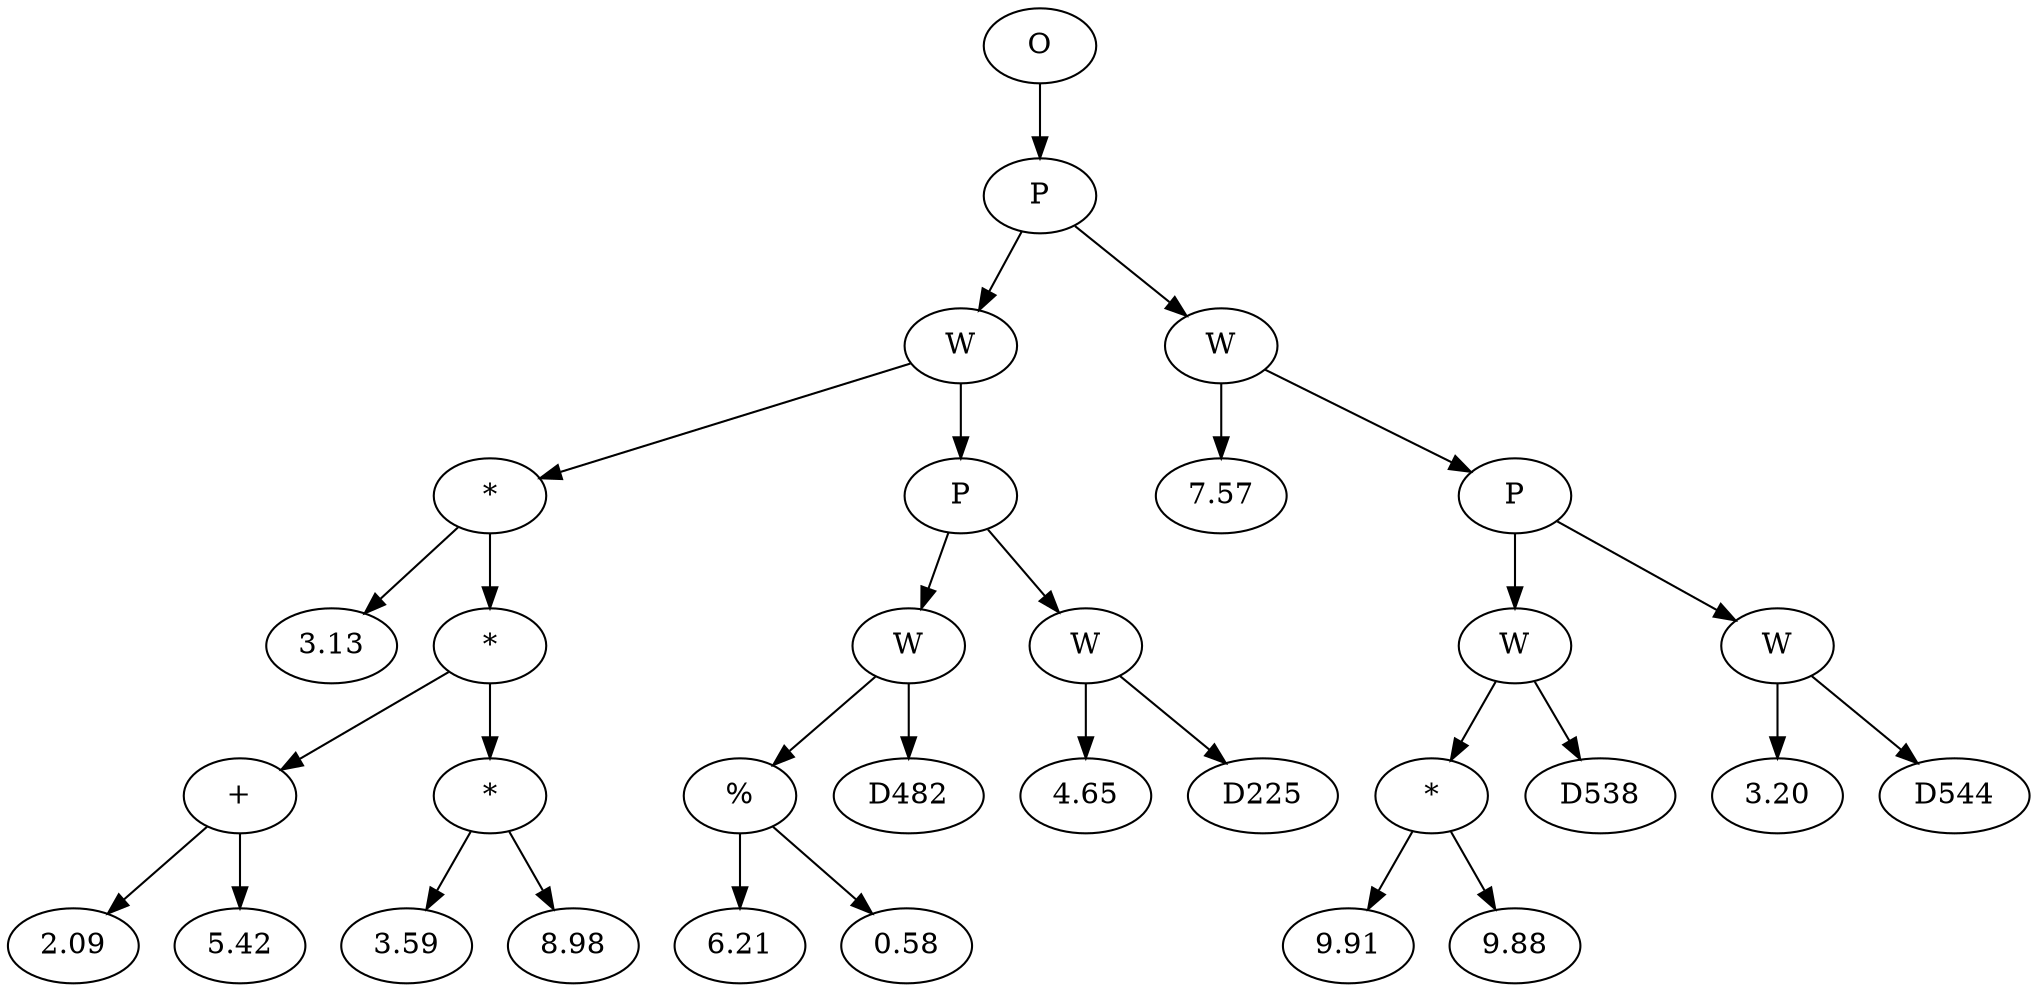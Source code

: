 // Tree
digraph {
	3123231 [label=O]
	3123232 [label=P]
	3123231 -> 3123232
	3123233 [label=W]
	3123232 -> 3123233
	3123234 [label="*"]
	3123233 -> 3123234
	3123235 [label=3.13]
	3123234 -> 3123235
	3123236 [label="*"]
	3123234 -> 3123236
	3123237 [label="+"]
	3123236 -> 3123237
	3123238 [label=2.09]
	3123237 -> 3123238
	3123239 [label=5.42]
	3123237 -> 3123239
	3123240 [label="*"]
	3123236 -> 3123240
	3123241 [label=3.59]
	3123240 -> 3123241
	3123242 [label=8.98]
	3123240 -> 3123242
	3123243 [label=P]
	3123233 -> 3123243
	3123244 [label=W]
	3123243 -> 3123244
	3123245 [label="%"]
	3123244 -> 3123245
	3123246 [label=6.21]
	3123245 -> 3123246
	3123247 [label=0.58]
	3123245 -> 3123247
	3123248 [label=D482]
	3123244 -> 3123248
	3123249 [label=W]
	3123243 -> 3123249
	3123250 [label=4.65]
	3123249 -> 3123250
	3123251 [label=D225]
	3123249 -> 3123251
	3123252 [label=W]
	3123232 -> 3123252
	3123253 [label=7.57]
	3123252 -> 3123253
	3123254 [label=P]
	3123252 -> 3123254
	3123255 [label=W]
	3123254 -> 3123255
	3123256 [label="*"]
	3123255 -> 3123256
	3123257 [label=9.91]
	3123256 -> 3123257
	3123258 [label=9.88]
	3123256 -> 3123258
	3123259 [label=D538]
	3123255 -> 3123259
	3123260 [label=W]
	3123254 -> 3123260
	3123261 [label=3.20]
	3123260 -> 3123261
	3123262 [label=D544]
	3123260 -> 3123262
}
